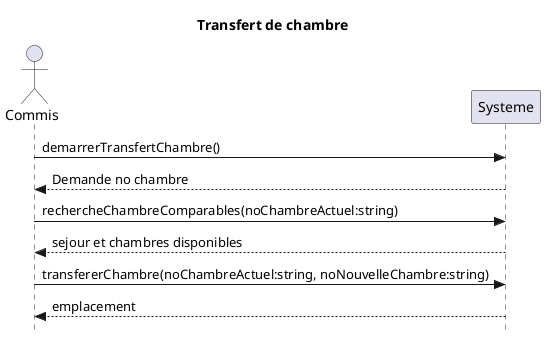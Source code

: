 @startuml
skinparam Style strictuml
actor Commis
title Transfert de chambre

Commis -> Systeme: demarrerTransfertChambre()
Systeme --> Commis : Demande no chambre

Commis -> Systeme: rechercheChambreComparables(noChambreActuel:string)  
Systeme --> Commis: sejour et chambres disponibles

Commis -> Systeme: transfererChambre(noChambreActuel:string, noNouvelleChambre:string)
Systeme --> Commis: emplacement
@enduml 